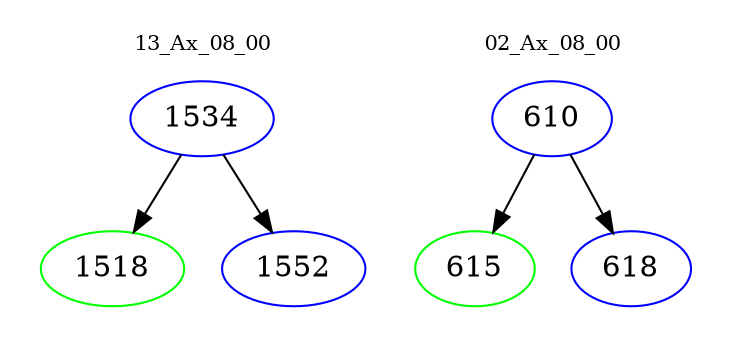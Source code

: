 digraph{
subgraph cluster_0 {
color = white
label = "13_Ax_08_00";
fontsize=10;
T0_1534 [label="1534", color="blue"]
T0_1534 -> T0_1518 [color="black"]
T0_1518 [label="1518", color="green"]
T0_1534 -> T0_1552 [color="black"]
T0_1552 [label="1552", color="blue"]
}
subgraph cluster_1 {
color = white
label = "02_Ax_08_00";
fontsize=10;
T1_610 [label="610", color="blue"]
T1_610 -> T1_615 [color="black"]
T1_615 [label="615", color="green"]
T1_610 -> T1_618 [color="black"]
T1_618 [label="618", color="blue"]
}
}

